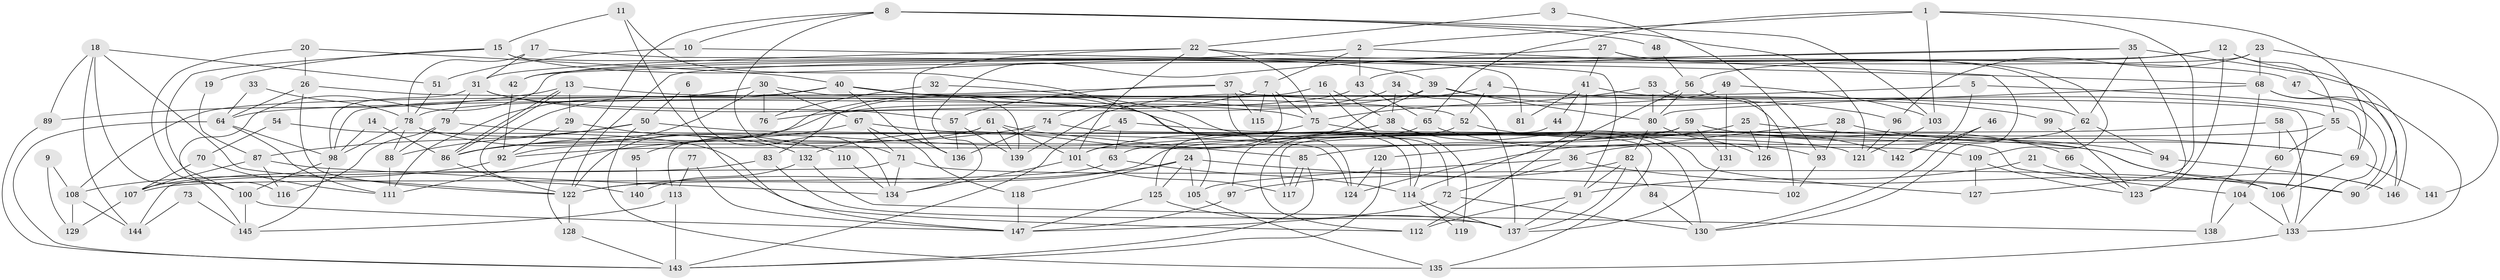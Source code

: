 // coarse degree distribution, {6: 0.16494845360824742, 2: 0.16494845360824742, 5: 0.1958762886597938, 3: 0.16494845360824742, 8: 0.061855670103092786, 7: 0.10309278350515463, 4: 0.10309278350515463, 9: 0.010309278350515464, 11: 0.020618556701030927, 10: 0.010309278350515464}
// Generated by graph-tools (version 1.1) at 2025/52/02/27/25 19:52:08]
// undirected, 147 vertices, 294 edges
graph export_dot {
graph [start="1"]
  node [color=gray90,style=filled];
  1;
  2;
  3;
  4;
  5;
  6;
  7;
  8;
  9;
  10;
  11;
  12;
  13;
  14;
  15;
  16;
  17;
  18;
  19;
  20;
  21;
  22;
  23;
  24;
  25;
  26;
  27;
  28;
  29;
  30;
  31;
  32;
  33;
  34;
  35;
  36;
  37;
  38;
  39;
  40;
  41;
  42;
  43;
  44;
  45;
  46;
  47;
  48;
  49;
  50;
  51;
  52;
  53;
  54;
  55;
  56;
  57;
  58;
  59;
  60;
  61;
  62;
  63;
  64;
  65;
  66;
  67;
  68;
  69;
  70;
  71;
  72;
  73;
  74;
  75;
  76;
  77;
  78;
  79;
  80;
  81;
  82;
  83;
  84;
  85;
  86;
  87;
  88;
  89;
  90;
  91;
  92;
  93;
  94;
  95;
  96;
  97;
  98;
  99;
  100;
  101;
  102;
  103;
  104;
  105;
  106;
  107;
  108;
  109;
  110;
  111;
  112;
  113;
  114;
  115;
  116;
  117;
  118;
  119;
  120;
  121;
  122;
  123;
  124;
  125;
  126;
  127;
  128;
  129;
  130;
  131;
  132;
  133;
  134;
  135;
  136;
  137;
  138;
  139;
  140;
  141;
  142;
  143;
  144;
  145;
  146;
  147;
  1 -- 65;
  1 -- 2;
  1 -- 69;
  1 -- 103;
  1 -- 127;
  2 -- 7;
  2 -- 42;
  2 -- 43;
  2 -- 130;
  3 -- 22;
  3 -- 93;
  4 -- 96;
  4 -- 139;
  4 -- 52;
  5 -- 64;
  5 -- 69;
  5 -- 142;
  6 -- 134;
  6 -- 50;
  7 -- 101;
  7 -- 75;
  7 -- 115;
  7 -- 122;
  8 -- 121;
  8 -- 128;
  8 -- 10;
  8 -- 48;
  8 -- 71;
  8 -- 103;
  9 -- 129;
  9 -- 108;
  10 -- 68;
  10 -- 51;
  11 -- 105;
  11 -- 147;
  11 -- 15;
  12 -- 90;
  12 -- 56;
  12 -- 42;
  12 -- 55;
  12 -- 123;
  13 -- 86;
  13 -- 86;
  13 -- 89;
  13 -- 29;
  13 -- 52;
  14 -- 98;
  14 -- 86;
  15 -- 116;
  15 -- 19;
  15 -- 39;
  15 -- 81;
  16 -- 83;
  16 -- 38;
  16 -- 119;
  17 -- 78;
  17 -- 31;
  17 -- 91;
  18 -- 122;
  18 -- 51;
  18 -- 89;
  18 -- 100;
  18 -- 144;
  19 -- 87;
  20 -- 40;
  20 -- 26;
  20 -- 145;
  21 -- 146;
  21 -- 91;
  22 -- 136;
  22 -- 101;
  22 -- 31;
  22 -- 47;
  22 -- 75;
  23 -- 68;
  23 -- 100;
  23 -- 96;
  23 -- 141;
  24 -- 122;
  24 -- 125;
  24 -- 102;
  24 -- 105;
  24 -- 118;
  25 -- 69;
  25 -- 85;
  25 -- 126;
  26 -- 114;
  26 -- 122;
  26 -- 64;
  27 -- 41;
  27 -- 62;
  27 -- 109;
  27 -- 134;
  28 -- 36;
  28 -- 69;
  28 -- 93;
  29 -- 92;
  29 -- 132;
  30 -- 86;
  30 -- 139;
  30 -- 67;
  30 -- 76;
  30 -- 111;
  31 -- 98;
  31 -- 57;
  31 -- 75;
  31 -- 79;
  32 -- 114;
  32 -- 76;
  33 -- 78;
  33 -- 64;
  34 -- 74;
  34 -- 38;
  34 -- 137;
  35 -- 43;
  35 -- 122;
  35 -- 62;
  35 -- 123;
  35 -- 146;
  36 -- 90;
  36 -- 72;
  36 -- 105;
  37 -- 98;
  37 -- 106;
  37 -- 57;
  37 -- 72;
  37 -- 115;
  38 -- 127;
  38 -- 130;
  38 -- 101;
  38 -- 125;
  39 -- 80;
  39 -- 76;
  39 -- 99;
  39 -- 132;
  40 -- 62;
  40 -- 136;
  40 -- 108;
  40 -- 124;
  40 -- 140;
  41 -- 55;
  41 -- 114;
  41 -- 44;
  41 -- 81;
  42 -- 92;
  43 -- 86;
  43 -- 65;
  44 -- 117;
  45 -- 143;
  45 -- 106;
  45 -- 63;
  46 -- 142;
  46 -- 130;
  47 -- 133;
  48 -- 56;
  49 -- 103;
  49 -- 78;
  49 -- 131;
  50 -- 135;
  50 -- 88;
  50 -- 87;
  50 -- 124;
  51 -- 78;
  52 -- 112;
  52 -- 142;
  53 -- 102;
  53 -- 75;
  53 -- 80;
  54 -- 112;
  54 -- 70;
  55 -- 122;
  55 -- 60;
  55 -- 133;
  56 -- 126;
  56 -- 80;
  56 -- 112;
  57 -- 136;
  57 -- 139;
  58 -- 133;
  58 -- 60;
  58 -- 63;
  59 -- 120;
  59 -- 131;
  59 -- 66;
  59 -- 92;
  59 -- 94;
  60 -- 104;
  61 -- 113;
  61 -- 101;
  61 -- 85;
  61 -- 92;
  61 -- 139;
  62 -- 124;
  62 -- 94;
  63 -- 107;
  63 -- 114;
  64 -- 98;
  64 -- 111;
  64 -- 143;
  65 -- 97;
  65 -- 93;
  66 -- 123;
  67 -- 71;
  67 -- 95;
  67 -- 118;
  67 -- 121;
  68 -- 146;
  68 -- 80;
  68 -- 90;
  68 -- 138;
  69 -- 106;
  69 -- 141;
  70 -- 111;
  70 -- 107;
  71 -- 144;
  71 -- 106;
  71 -- 134;
  72 -- 147;
  72 -- 130;
  73 -- 145;
  73 -- 144;
  74 -- 111;
  74 -- 104;
  74 -- 136;
  75 -- 86;
  75 -- 135;
  77 -- 113;
  77 -- 147;
  78 -- 109;
  78 -- 98;
  78 -- 88;
  78 -- 110;
  79 -- 88;
  79 -- 90;
  79 -- 116;
  80 -- 82;
  80 -- 126;
  82 -- 91;
  82 -- 137;
  82 -- 84;
  82 -- 97;
  83 -- 137;
  83 -- 107;
  84 -- 130;
  85 -- 117;
  85 -- 117;
  85 -- 143;
  86 -- 122;
  87 -- 134;
  87 -- 107;
  87 -- 116;
  88 -- 111;
  89 -- 143;
  91 -- 112;
  91 -- 137;
  92 -- 108;
  93 -- 102;
  94 -- 146;
  95 -- 140;
  96 -- 121;
  97 -- 147;
  98 -- 100;
  98 -- 145;
  99 -- 123;
  100 -- 147;
  100 -- 145;
  101 -- 134;
  101 -- 117;
  103 -- 121;
  104 -- 133;
  104 -- 138;
  105 -- 135;
  106 -- 133;
  107 -- 129;
  108 -- 129;
  108 -- 144;
  109 -- 123;
  109 -- 127;
  110 -- 134;
  113 -- 145;
  113 -- 143;
  114 -- 137;
  114 -- 119;
  118 -- 147;
  120 -- 143;
  120 -- 124;
  122 -- 128;
  125 -- 137;
  125 -- 147;
  128 -- 143;
  131 -- 137;
  132 -- 138;
  132 -- 140;
  133 -- 135;
}
